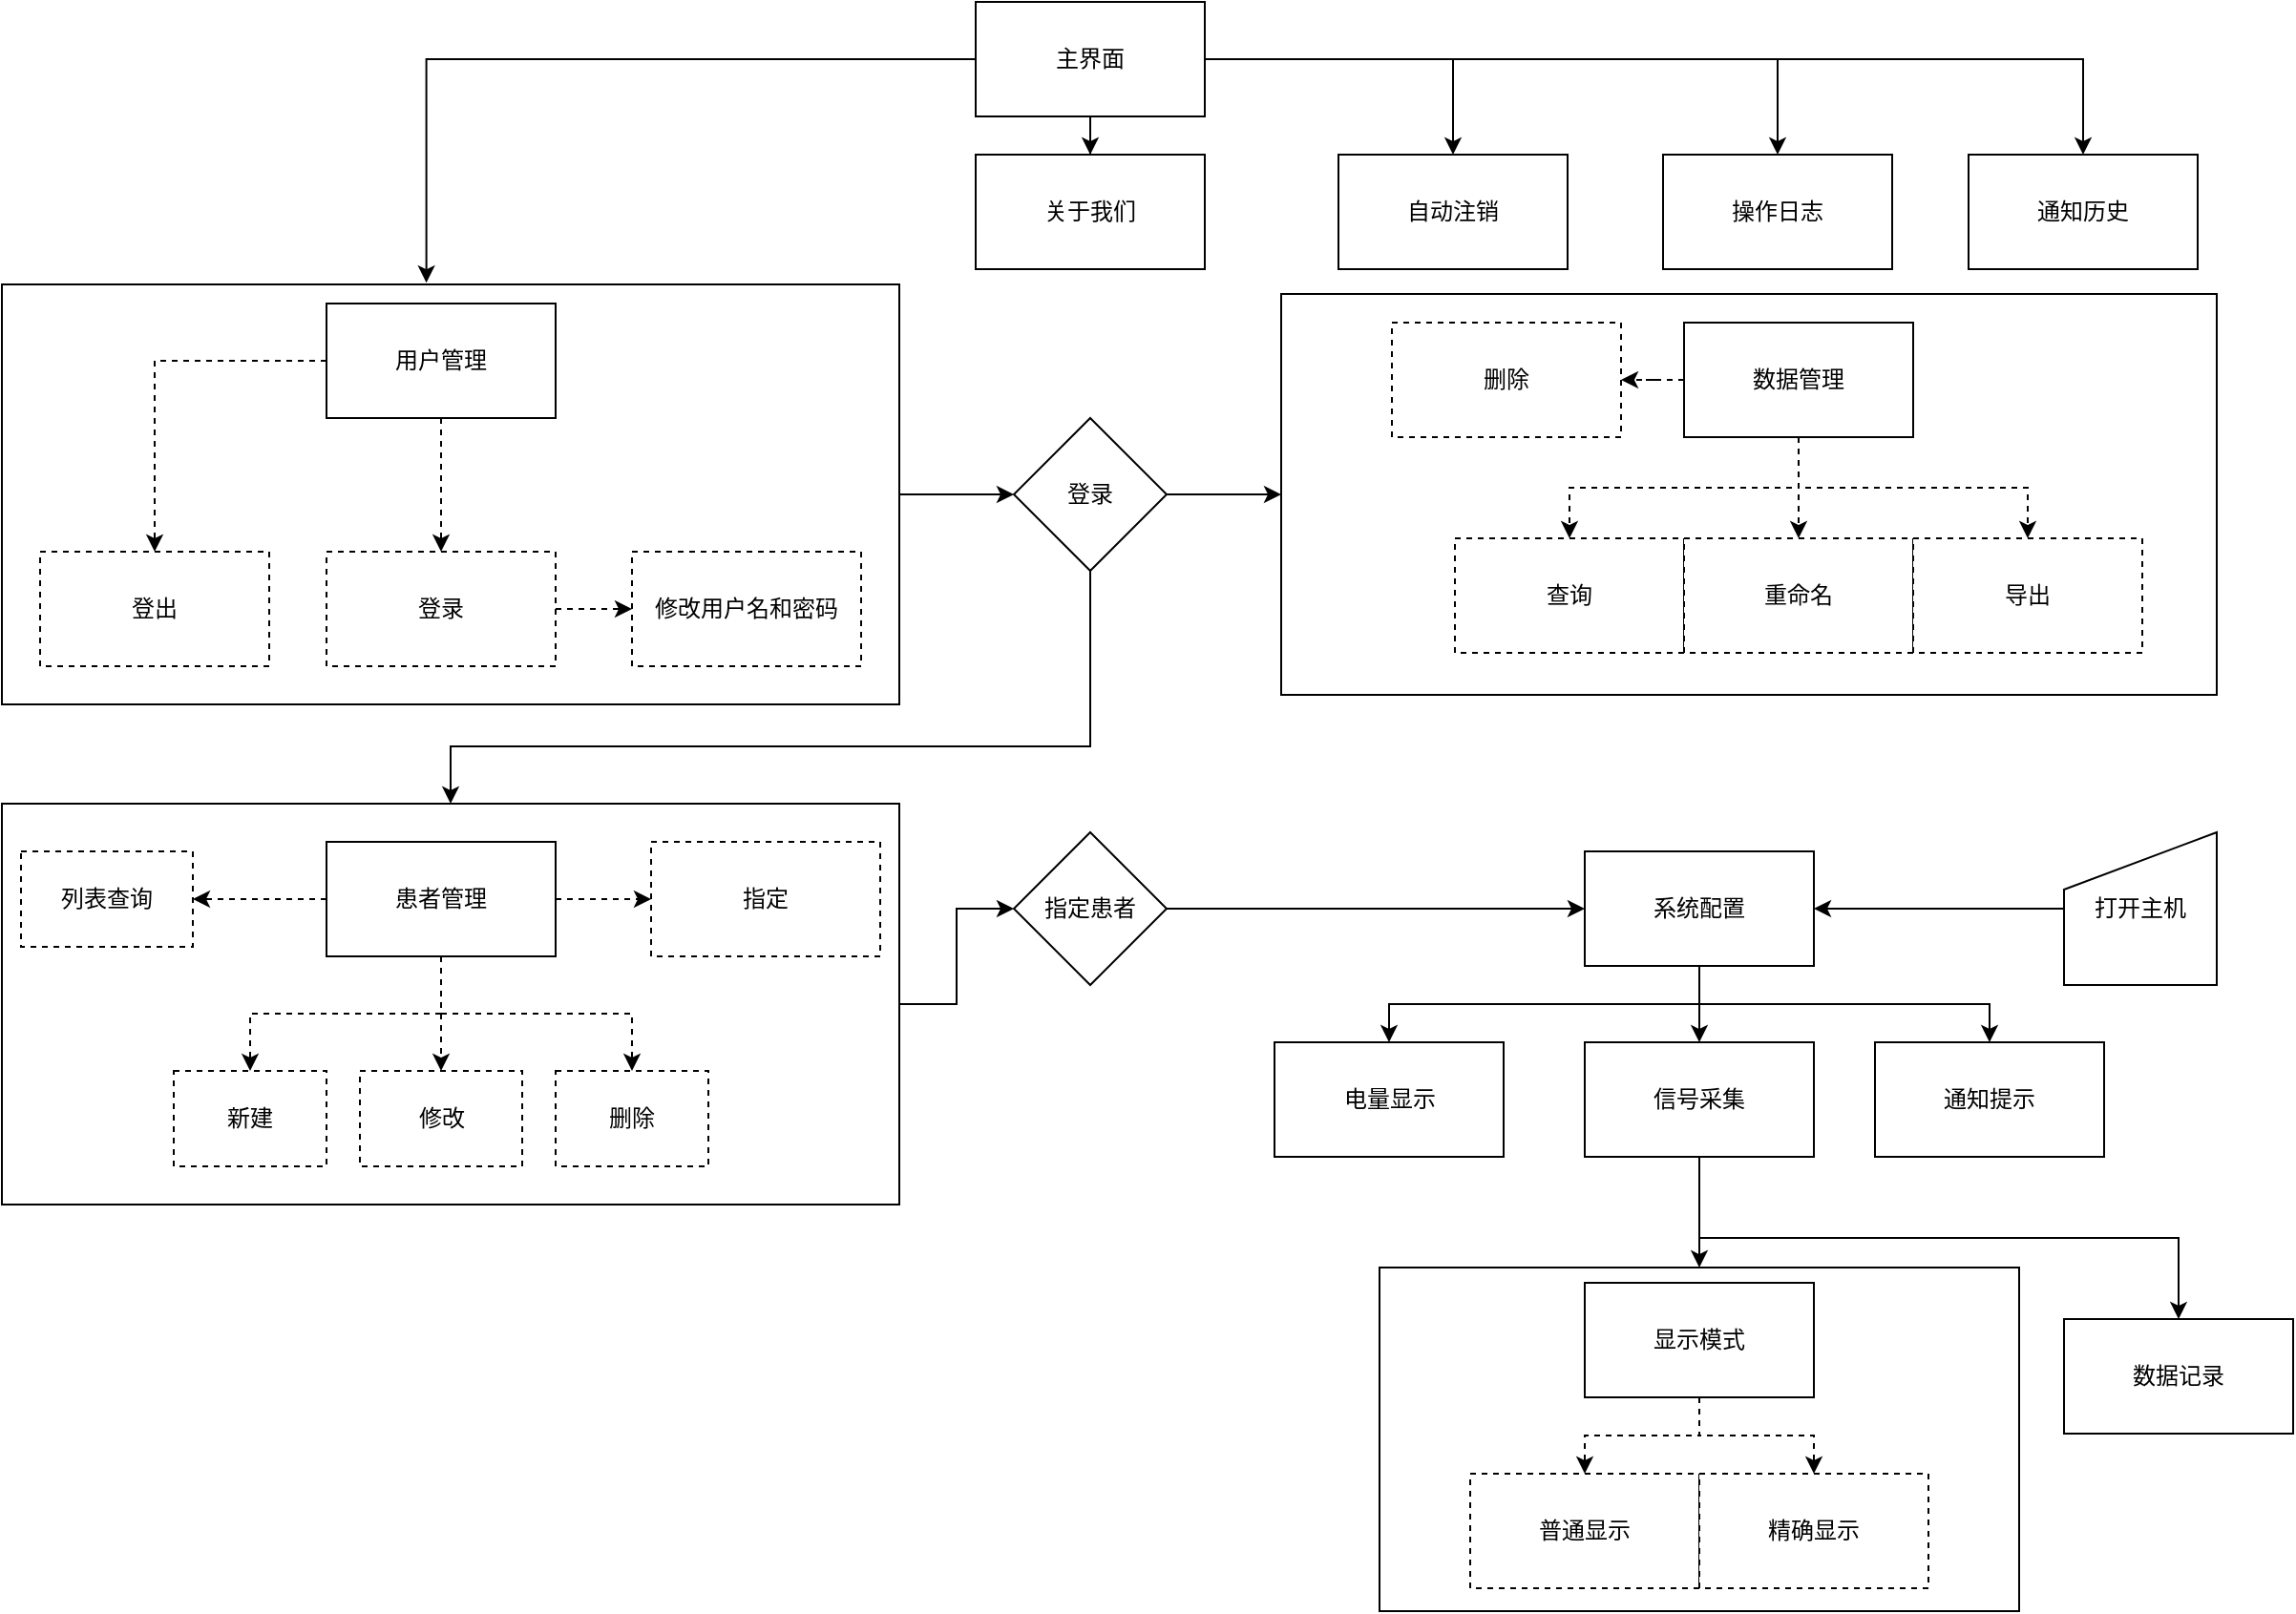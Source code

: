 <mxfile version="22.1.5" type="github">
  <diagram name="第 1 页" id="-Ap52MZwl_gN1Nkvw6ww">
    <mxGraphModel dx="2074" dy="1078" grid="1" gridSize="10" guides="1" tooltips="1" connect="1" arrows="1" fold="1" page="1" pageScale="1" pageWidth="827" pageHeight="1169" math="0" shadow="0">
      <root>
        <mxCell id="0" />
        <mxCell id="1" parent="0" />
        <mxCell id="NP0Dfb0vSBjCuUTSkLo9-47" value="" style="whiteSpace=wrap;html=1;rounded=0;" parent="1" vertex="1">
          <mxGeometry x="921.5" y="693" width="335" height="180" as="geometry" />
        </mxCell>
        <mxCell id="NP0Dfb0vSBjCuUTSkLo9-33" value="" style="whiteSpace=wrap;html=1;rounded=0;" parent="1" vertex="1">
          <mxGeometry x="870" y="183" width="490" height="210" as="geometry" />
        </mxCell>
        <mxCell id="NP0Dfb0vSBjCuUTSkLo9-74" value="" style="edgeStyle=orthogonalEdgeStyle;rounded=0;orthogonalLoop=1;jettySize=auto;html=1;" parent="1" source="NP0Dfb0vSBjCuUTSkLo9-8" target="NP0Dfb0vSBjCuUTSkLo9-73" edge="1">
          <mxGeometry relative="1" as="geometry" />
        </mxCell>
        <mxCell id="NP0Dfb0vSBjCuUTSkLo9-8" value="" style="whiteSpace=wrap;html=1;rounded=0;" parent="1" vertex="1">
          <mxGeometry x="200" y="450" width="470" height="210" as="geometry" />
        </mxCell>
        <mxCell id="NP0Dfb0vSBjCuUTSkLo9-67" value="" style="edgeStyle=orthogonalEdgeStyle;rounded=0;orthogonalLoop=1;jettySize=auto;html=1;" parent="1" source="NP0Dfb0vSBjCuUTSkLo9-13" target="NP0Dfb0vSBjCuUTSkLo9-66" edge="1">
          <mxGeometry relative="1" as="geometry" />
        </mxCell>
        <mxCell id="NP0Dfb0vSBjCuUTSkLo9-13" value="" style="rounded=0;whiteSpace=wrap;html=1;" parent="1" vertex="1">
          <mxGeometry x="200" y="178" width="470" height="220" as="geometry" />
        </mxCell>
        <mxCell id="eyfxyrzPrHJs58ykgluv-5" value="" style="edgeStyle=orthogonalEdgeStyle;rounded=0;orthogonalLoop=1;jettySize=auto;html=1;entryX=0.473;entryY=-0.004;entryDx=0;entryDy=0;entryPerimeter=0;" parent="1" source="eyfxyrzPrHJs58ykgluv-1" target="NP0Dfb0vSBjCuUTSkLo9-13" edge="1">
          <mxGeometry relative="1" as="geometry" />
        </mxCell>
        <mxCell id="NP0Dfb0vSBjCuUTSkLo9-32" value="" style="edgeStyle=orthogonalEdgeStyle;rounded=0;orthogonalLoop=1;jettySize=auto;html=1;" parent="1" source="eyfxyrzPrHJs58ykgluv-1" target="NP0Dfb0vSBjCuUTSkLo9-31" edge="1">
          <mxGeometry relative="1" as="geometry" />
        </mxCell>
        <mxCell id="FgpMY-wjq0UuDCEtdeoz-2" value="" style="edgeStyle=orthogonalEdgeStyle;rounded=0;orthogonalLoop=1;jettySize=auto;html=1;" parent="1" source="eyfxyrzPrHJs58ykgluv-1" target="FgpMY-wjq0UuDCEtdeoz-1" edge="1">
          <mxGeometry relative="1" as="geometry" />
        </mxCell>
        <mxCell id="FopXOKsmwu_r9aFKrNbj-3" style="edgeStyle=orthogonalEdgeStyle;rounded=0;orthogonalLoop=1;jettySize=auto;html=1;entryX=0.5;entryY=0;entryDx=0;entryDy=0;" edge="1" parent="1" source="eyfxyrzPrHJs58ykgluv-1" target="FopXOKsmwu_r9aFKrNbj-1">
          <mxGeometry relative="1" as="geometry" />
        </mxCell>
        <mxCell id="FopXOKsmwu_r9aFKrNbj-4" style="edgeStyle=orthogonalEdgeStyle;rounded=0;orthogonalLoop=1;jettySize=auto;html=1;entryX=0.5;entryY=0;entryDx=0;entryDy=0;" edge="1" parent="1" source="eyfxyrzPrHJs58ykgluv-1" target="FopXOKsmwu_r9aFKrNbj-2">
          <mxGeometry relative="1" as="geometry" />
        </mxCell>
        <mxCell id="eyfxyrzPrHJs58ykgluv-1" value="主界面" style="rounded=0;html=1;whiteSpace=wrap;" parent="1" vertex="1">
          <mxGeometry x="710" y="30" width="120" height="60" as="geometry" />
        </mxCell>
        <mxCell id="NP0Dfb0vSBjCuUTSkLo9-2" value="" style="edgeStyle=orthogonalEdgeStyle;rounded=0;orthogonalLoop=1;jettySize=auto;html=1;dashed=1;" parent="1" source="eyfxyrzPrHJs58ykgluv-4" target="NP0Dfb0vSBjCuUTSkLo9-1" edge="1">
          <mxGeometry relative="1" as="geometry" />
        </mxCell>
        <mxCell id="NP0Dfb0vSBjCuUTSkLo9-4" value="" style="edgeStyle=orthogonalEdgeStyle;rounded=0;orthogonalLoop=1;jettySize=auto;html=1;dashed=1;" parent="1" source="eyfxyrzPrHJs58ykgluv-4" target="NP0Dfb0vSBjCuUTSkLo9-3" edge="1">
          <mxGeometry relative="1" as="geometry" />
        </mxCell>
        <mxCell id="NP0Dfb0vSBjCuUTSkLo9-6" value="" style="edgeStyle=orthogonalEdgeStyle;rounded=0;orthogonalLoop=1;jettySize=auto;html=1;dashed=1;exitX=1;exitY=0.5;exitDx=0;exitDy=0;" parent="1" source="NP0Dfb0vSBjCuUTSkLo9-3" target="NP0Dfb0vSBjCuUTSkLo9-5" edge="1">
          <mxGeometry relative="1" as="geometry" />
        </mxCell>
        <mxCell id="eyfxyrzPrHJs58ykgluv-4" value="用户管理" style="whiteSpace=wrap;html=1;rounded=0;" parent="1" vertex="1">
          <mxGeometry x="370" y="188" width="120" height="60" as="geometry" />
        </mxCell>
        <mxCell id="NP0Dfb0vSBjCuUTSkLo9-1" value="登出" style="whiteSpace=wrap;html=1;rounded=0;dashed=1;" parent="1" vertex="1">
          <mxGeometry x="220" y="318" width="120" height="60" as="geometry" />
        </mxCell>
        <mxCell id="NP0Dfb0vSBjCuUTSkLo9-3" value="登录" style="whiteSpace=wrap;html=1;rounded=0;dashed=1;" parent="1" vertex="1">
          <mxGeometry x="370" y="318" width="120" height="60" as="geometry" />
        </mxCell>
        <mxCell id="NP0Dfb0vSBjCuUTSkLo9-5" value="修改用户名和密码" style="whiteSpace=wrap;html=1;rounded=0;dashed=1;" parent="1" vertex="1">
          <mxGeometry x="530" y="318" width="120" height="60" as="geometry" />
        </mxCell>
        <mxCell id="NP0Dfb0vSBjCuUTSkLo9-16" value="" style="edgeStyle=orthogonalEdgeStyle;rounded=0;orthogonalLoop=1;jettySize=auto;html=1;dashed=1;" parent="1" source="NP0Dfb0vSBjCuUTSkLo9-14" target="NP0Dfb0vSBjCuUTSkLo9-15" edge="1">
          <mxGeometry relative="1" as="geometry" />
        </mxCell>
        <mxCell id="NP0Dfb0vSBjCuUTSkLo9-18" value="" style="edgeStyle=orthogonalEdgeStyle;rounded=0;orthogonalLoop=1;jettySize=auto;html=1;dashed=1;" parent="1" source="NP0Dfb0vSBjCuUTSkLo9-14" target="NP0Dfb0vSBjCuUTSkLo9-17" edge="1">
          <mxGeometry relative="1" as="geometry" />
        </mxCell>
        <mxCell id="NP0Dfb0vSBjCuUTSkLo9-20" value="" style="edgeStyle=orthogonalEdgeStyle;rounded=0;orthogonalLoop=1;jettySize=auto;html=1;dashed=1;" parent="1" source="NP0Dfb0vSBjCuUTSkLo9-14" target="NP0Dfb0vSBjCuUTSkLo9-19" edge="1">
          <mxGeometry relative="1" as="geometry" />
        </mxCell>
        <mxCell id="NP0Dfb0vSBjCuUTSkLo9-26" value="" style="edgeStyle=orthogonalEdgeStyle;rounded=0;orthogonalLoop=1;jettySize=auto;html=1;dashed=1;" parent="1" source="NP0Dfb0vSBjCuUTSkLo9-14" target="NP0Dfb0vSBjCuUTSkLo9-25" edge="1">
          <mxGeometry relative="1" as="geometry" />
        </mxCell>
        <mxCell id="NP0Dfb0vSBjCuUTSkLo9-30" style="edgeStyle=orthogonalEdgeStyle;rounded=0;orthogonalLoop=1;jettySize=auto;html=1;entryX=0.5;entryY=0;entryDx=0;entryDy=0;dashed=1;" parent="1" source="NP0Dfb0vSBjCuUTSkLo9-14" target="NP0Dfb0vSBjCuUTSkLo9-21" edge="1">
          <mxGeometry relative="1" as="geometry" />
        </mxCell>
        <mxCell id="NP0Dfb0vSBjCuUTSkLo9-14" value="患者管理" style="rounded=0;whiteSpace=wrap;html=1;" parent="1" vertex="1">
          <mxGeometry x="370" y="470" width="120" height="60" as="geometry" />
        </mxCell>
        <mxCell id="NP0Dfb0vSBjCuUTSkLo9-15" value="指定" style="whiteSpace=wrap;html=1;rounded=0;dashed=1;" parent="1" vertex="1">
          <mxGeometry x="540" y="470" width="120" height="60" as="geometry" />
        </mxCell>
        <mxCell id="NP0Dfb0vSBjCuUTSkLo9-17" value="列表查询" style="whiteSpace=wrap;html=1;rounded=0;dashed=1;" parent="1" vertex="1">
          <mxGeometry x="210" y="475" width="90" height="50" as="geometry" />
        </mxCell>
        <mxCell id="NP0Dfb0vSBjCuUTSkLo9-19" value="新建" style="whiteSpace=wrap;html=1;rounded=0;dashed=1;" parent="1" vertex="1">
          <mxGeometry x="290" y="590" width="80" height="50" as="geometry" />
        </mxCell>
        <mxCell id="NP0Dfb0vSBjCuUTSkLo9-21" value="删除" style="whiteSpace=wrap;html=1;rounded=0;dashed=1;" parent="1" vertex="1">
          <mxGeometry x="490" y="590" width="80" height="50" as="geometry" />
        </mxCell>
        <mxCell id="NP0Dfb0vSBjCuUTSkLo9-25" value="&lt;div&gt;修改&lt;/div&gt;" style="whiteSpace=wrap;html=1;rounded=0;dashed=1;" parent="1" vertex="1">
          <mxGeometry x="387.5" y="590" width="85" height="50" as="geometry" />
        </mxCell>
        <mxCell id="NP0Dfb0vSBjCuUTSkLo9-31" value="关于我们" style="whiteSpace=wrap;html=1;rounded=0;" parent="1" vertex="1">
          <mxGeometry x="710" y="110" width="120" height="60" as="geometry" />
        </mxCell>
        <mxCell id="NP0Dfb0vSBjCuUTSkLo9-37" value="" style="edgeStyle=orthogonalEdgeStyle;rounded=0;orthogonalLoop=1;jettySize=auto;html=1;dashed=1;" parent="1" source="NP0Dfb0vSBjCuUTSkLo9-35" target="NP0Dfb0vSBjCuUTSkLo9-36" edge="1">
          <mxGeometry relative="1" as="geometry" />
        </mxCell>
        <mxCell id="NP0Dfb0vSBjCuUTSkLo9-39" value="" style="edgeStyle=orthogonalEdgeStyle;rounded=0;orthogonalLoop=1;jettySize=auto;html=1;dashed=1;" parent="1" source="NP0Dfb0vSBjCuUTSkLo9-35" target="NP0Dfb0vSBjCuUTSkLo9-38" edge="1">
          <mxGeometry relative="1" as="geometry" />
        </mxCell>
        <mxCell id="NP0Dfb0vSBjCuUTSkLo9-41" value="" style="edgeStyle=orthogonalEdgeStyle;rounded=0;orthogonalLoop=1;jettySize=auto;html=1;dashed=1;" parent="1" source="NP0Dfb0vSBjCuUTSkLo9-35" target="NP0Dfb0vSBjCuUTSkLo9-40" edge="1">
          <mxGeometry relative="1" as="geometry" />
        </mxCell>
        <mxCell id="NP0Dfb0vSBjCuUTSkLo9-43" value="" style="edgeStyle=orthogonalEdgeStyle;rounded=0;orthogonalLoop=1;jettySize=auto;html=1;dashed=1;" parent="1" source="NP0Dfb0vSBjCuUTSkLo9-35" target="NP0Dfb0vSBjCuUTSkLo9-42" edge="1">
          <mxGeometry relative="1" as="geometry" />
        </mxCell>
        <mxCell id="NP0Dfb0vSBjCuUTSkLo9-35" value="数据管理" style="rounded=0;whiteSpace=wrap;html=1;" parent="1" vertex="1">
          <mxGeometry x="1081" y="198" width="120" height="60" as="geometry" />
        </mxCell>
        <mxCell id="NP0Dfb0vSBjCuUTSkLo9-36" value="删除" style="whiteSpace=wrap;html=1;rounded=0;dashed=1;" parent="1" vertex="1">
          <mxGeometry x="928" y="198" width="120" height="60" as="geometry" />
        </mxCell>
        <mxCell id="NP0Dfb0vSBjCuUTSkLo9-38" value="查询" style="whiteSpace=wrap;html=1;rounded=0;dashed=1;" parent="1" vertex="1">
          <mxGeometry x="961" y="311" width="120" height="60" as="geometry" />
        </mxCell>
        <mxCell id="NP0Dfb0vSBjCuUTSkLo9-40" value="重命名" style="whiteSpace=wrap;html=1;rounded=0;dashed=1;" parent="1" vertex="1">
          <mxGeometry x="1081" y="311" width="120" height="60" as="geometry" />
        </mxCell>
        <mxCell id="NP0Dfb0vSBjCuUTSkLo9-42" value="导出" style="whiteSpace=wrap;html=1;rounded=0;dashed=1;" parent="1" vertex="1">
          <mxGeometry x="1201" y="311" width="120" height="60" as="geometry" />
        </mxCell>
        <mxCell id="NP0Dfb0vSBjCuUTSkLo9-46" value="" style="edgeStyle=orthogonalEdgeStyle;rounded=0;orthogonalLoop=1;jettySize=auto;html=1;" parent="1" source="NP0Dfb0vSBjCuUTSkLo9-44" target="NP0Dfb0vSBjCuUTSkLo9-45" edge="1">
          <mxGeometry relative="1" as="geometry" />
        </mxCell>
        <mxCell id="NP0Dfb0vSBjCuUTSkLo9-64" value="" style="edgeStyle=orthogonalEdgeStyle;rounded=0;orthogonalLoop=1;jettySize=auto;html=1;exitX=0.5;exitY=1;exitDx=0;exitDy=0;" parent="1" source="NP0Dfb0vSBjCuUTSkLo9-44" target="NP0Dfb0vSBjCuUTSkLo9-63" edge="1">
          <mxGeometry relative="1" as="geometry" />
        </mxCell>
        <mxCell id="NP0Dfb0vSBjCuUTSkLo9-79" style="edgeStyle=orthogonalEdgeStyle;rounded=0;orthogonalLoop=1;jettySize=auto;html=1;exitX=0.5;exitY=1;exitDx=0;exitDy=0;" parent="1" source="NP0Dfb0vSBjCuUTSkLo9-44" target="NP0Dfb0vSBjCuUTSkLo9-58" edge="1">
          <mxGeometry relative="1" as="geometry" />
        </mxCell>
        <mxCell id="NP0Dfb0vSBjCuUTSkLo9-44" value="系统配置" style="rounded=0;whiteSpace=wrap;html=1;" parent="1" vertex="1">
          <mxGeometry x="1029" y="475" width="120" height="60" as="geometry" />
        </mxCell>
        <mxCell id="NP0Dfb0vSBjCuUTSkLo9-48" value="" style="edgeStyle=orthogonalEdgeStyle;rounded=0;orthogonalLoop=1;jettySize=auto;html=1;" parent="1" source="NP0Dfb0vSBjCuUTSkLo9-45" target="NP0Dfb0vSBjCuUTSkLo9-47" edge="1">
          <mxGeometry relative="1" as="geometry" />
        </mxCell>
        <mxCell id="NP0Dfb0vSBjCuUTSkLo9-56" value="" style="edgeStyle=orthogonalEdgeStyle;rounded=0;orthogonalLoop=1;jettySize=auto;html=1;exitX=0.5;exitY=1;exitDx=0;exitDy=0;" parent="1" source="NP0Dfb0vSBjCuUTSkLo9-45" target="NP0Dfb0vSBjCuUTSkLo9-55" edge="1">
          <mxGeometry relative="1" as="geometry" />
        </mxCell>
        <mxCell id="NP0Dfb0vSBjCuUTSkLo9-45" value="信号采集" style="whiteSpace=wrap;html=1;rounded=0;" parent="1" vertex="1">
          <mxGeometry x="1029" y="575" width="120" height="60" as="geometry" />
        </mxCell>
        <mxCell id="NP0Dfb0vSBjCuUTSkLo9-51" value="" style="edgeStyle=orthogonalEdgeStyle;rounded=0;orthogonalLoop=1;jettySize=auto;html=1;dashed=1;" parent="1" source="NP0Dfb0vSBjCuUTSkLo9-49" target="NP0Dfb0vSBjCuUTSkLo9-50" edge="1">
          <mxGeometry relative="1" as="geometry" />
        </mxCell>
        <mxCell id="NP0Dfb0vSBjCuUTSkLo9-54" value="" style="edgeStyle=orthogonalEdgeStyle;rounded=0;orthogonalLoop=1;jettySize=auto;html=1;dashed=1;" parent="1" source="NP0Dfb0vSBjCuUTSkLo9-49" target="NP0Dfb0vSBjCuUTSkLo9-53" edge="1">
          <mxGeometry relative="1" as="geometry" />
        </mxCell>
        <mxCell id="NP0Dfb0vSBjCuUTSkLo9-49" value="显示模式" style="rounded=0;whiteSpace=wrap;html=1;" parent="1" vertex="1">
          <mxGeometry x="1029" y="701" width="120" height="60" as="geometry" />
        </mxCell>
        <mxCell id="NP0Dfb0vSBjCuUTSkLo9-50" value="普通显示" style="whiteSpace=wrap;html=1;rounded=0;dashed=1;" parent="1" vertex="1">
          <mxGeometry x="969" y="801" width="120" height="60" as="geometry" />
        </mxCell>
        <mxCell id="NP0Dfb0vSBjCuUTSkLo9-53" value="精确显示" style="whiteSpace=wrap;html=1;rounded=0;dashed=1;" parent="1" vertex="1">
          <mxGeometry x="1089" y="801" width="120" height="60" as="geometry" />
        </mxCell>
        <mxCell id="NP0Dfb0vSBjCuUTSkLo9-55" value="数据记录" style="whiteSpace=wrap;html=1;rounded=0;" parent="1" vertex="1">
          <mxGeometry x="1280" y="720" width="120" height="60" as="geometry" />
        </mxCell>
        <mxCell id="NP0Dfb0vSBjCuUTSkLo9-58" value="通知提示" style="whiteSpace=wrap;html=1;rounded=0;" parent="1" vertex="1">
          <mxGeometry x="1181" y="575" width="120" height="60" as="geometry" />
        </mxCell>
        <mxCell id="NP0Dfb0vSBjCuUTSkLo9-63" value="电量显示" style="whiteSpace=wrap;html=1;rounded=0;" parent="1" vertex="1">
          <mxGeometry x="866.5" y="575" width="120" height="60" as="geometry" />
        </mxCell>
        <mxCell id="NP0Dfb0vSBjCuUTSkLo9-68" style="edgeStyle=orthogonalEdgeStyle;rounded=0;orthogonalLoop=1;jettySize=auto;html=1;entryX=0;entryY=0.5;entryDx=0;entryDy=0;" parent="1" source="NP0Dfb0vSBjCuUTSkLo9-66" target="NP0Dfb0vSBjCuUTSkLo9-33" edge="1">
          <mxGeometry relative="1" as="geometry" />
        </mxCell>
        <mxCell id="NP0Dfb0vSBjCuUTSkLo9-72" style="edgeStyle=orthogonalEdgeStyle;rounded=0;orthogonalLoop=1;jettySize=auto;html=1;entryX=0.5;entryY=0;entryDx=0;entryDy=0;exitX=0.5;exitY=1;exitDx=0;exitDy=0;" parent="1" source="NP0Dfb0vSBjCuUTSkLo9-66" target="NP0Dfb0vSBjCuUTSkLo9-8" edge="1">
          <mxGeometry relative="1" as="geometry">
            <Array as="points">
              <mxPoint x="770" y="420" />
              <mxPoint x="435" y="420" />
            </Array>
          </mxGeometry>
        </mxCell>
        <mxCell id="NP0Dfb0vSBjCuUTSkLo9-66" value="登录" style="rhombus;whiteSpace=wrap;html=1;rounded=0;" parent="1" vertex="1">
          <mxGeometry x="730" y="248" width="80" height="80" as="geometry" />
        </mxCell>
        <mxCell id="NP0Dfb0vSBjCuUTSkLo9-75" style="edgeStyle=orthogonalEdgeStyle;rounded=0;orthogonalLoop=1;jettySize=auto;html=1;" parent="1" source="NP0Dfb0vSBjCuUTSkLo9-73" target="NP0Dfb0vSBjCuUTSkLo9-44" edge="1">
          <mxGeometry relative="1" as="geometry" />
        </mxCell>
        <mxCell id="NP0Dfb0vSBjCuUTSkLo9-73" value="指定患者" style="rhombus;whiteSpace=wrap;html=1;rounded=0;" parent="1" vertex="1">
          <mxGeometry x="730" y="465" width="80" height="80" as="geometry" />
        </mxCell>
        <mxCell id="NP0Dfb0vSBjCuUTSkLo9-77" style="edgeStyle=orthogonalEdgeStyle;rounded=0;orthogonalLoop=1;jettySize=auto;html=1;" parent="1" source="NP0Dfb0vSBjCuUTSkLo9-76" target="NP0Dfb0vSBjCuUTSkLo9-44" edge="1">
          <mxGeometry relative="1" as="geometry" />
        </mxCell>
        <mxCell id="NP0Dfb0vSBjCuUTSkLo9-76" value="打开主机" style="shape=manualInput;whiteSpace=wrap;html=1;" parent="1" vertex="1">
          <mxGeometry x="1280" y="465" width="80" height="80" as="geometry" />
        </mxCell>
        <mxCell id="FgpMY-wjq0UuDCEtdeoz-1" value="通知历史" style="whiteSpace=wrap;html=1;rounded=0;" parent="1" vertex="1">
          <mxGeometry x="1230" y="110" width="120" height="60" as="geometry" />
        </mxCell>
        <mxCell id="FopXOKsmwu_r9aFKrNbj-1" value="自动注销" style="whiteSpace=wrap;html=1;rounded=0;" vertex="1" parent="1">
          <mxGeometry x="900" y="110" width="120" height="60" as="geometry" />
        </mxCell>
        <mxCell id="FopXOKsmwu_r9aFKrNbj-2" value="操作日志" style="whiteSpace=wrap;html=1;rounded=0;" vertex="1" parent="1">
          <mxGeometry x="1070" y="110" width="120" height="60" as="geometry" />
        </mxCell>
      </root>
    </mxGraphModel>
  </diagram>
</mxfile>
